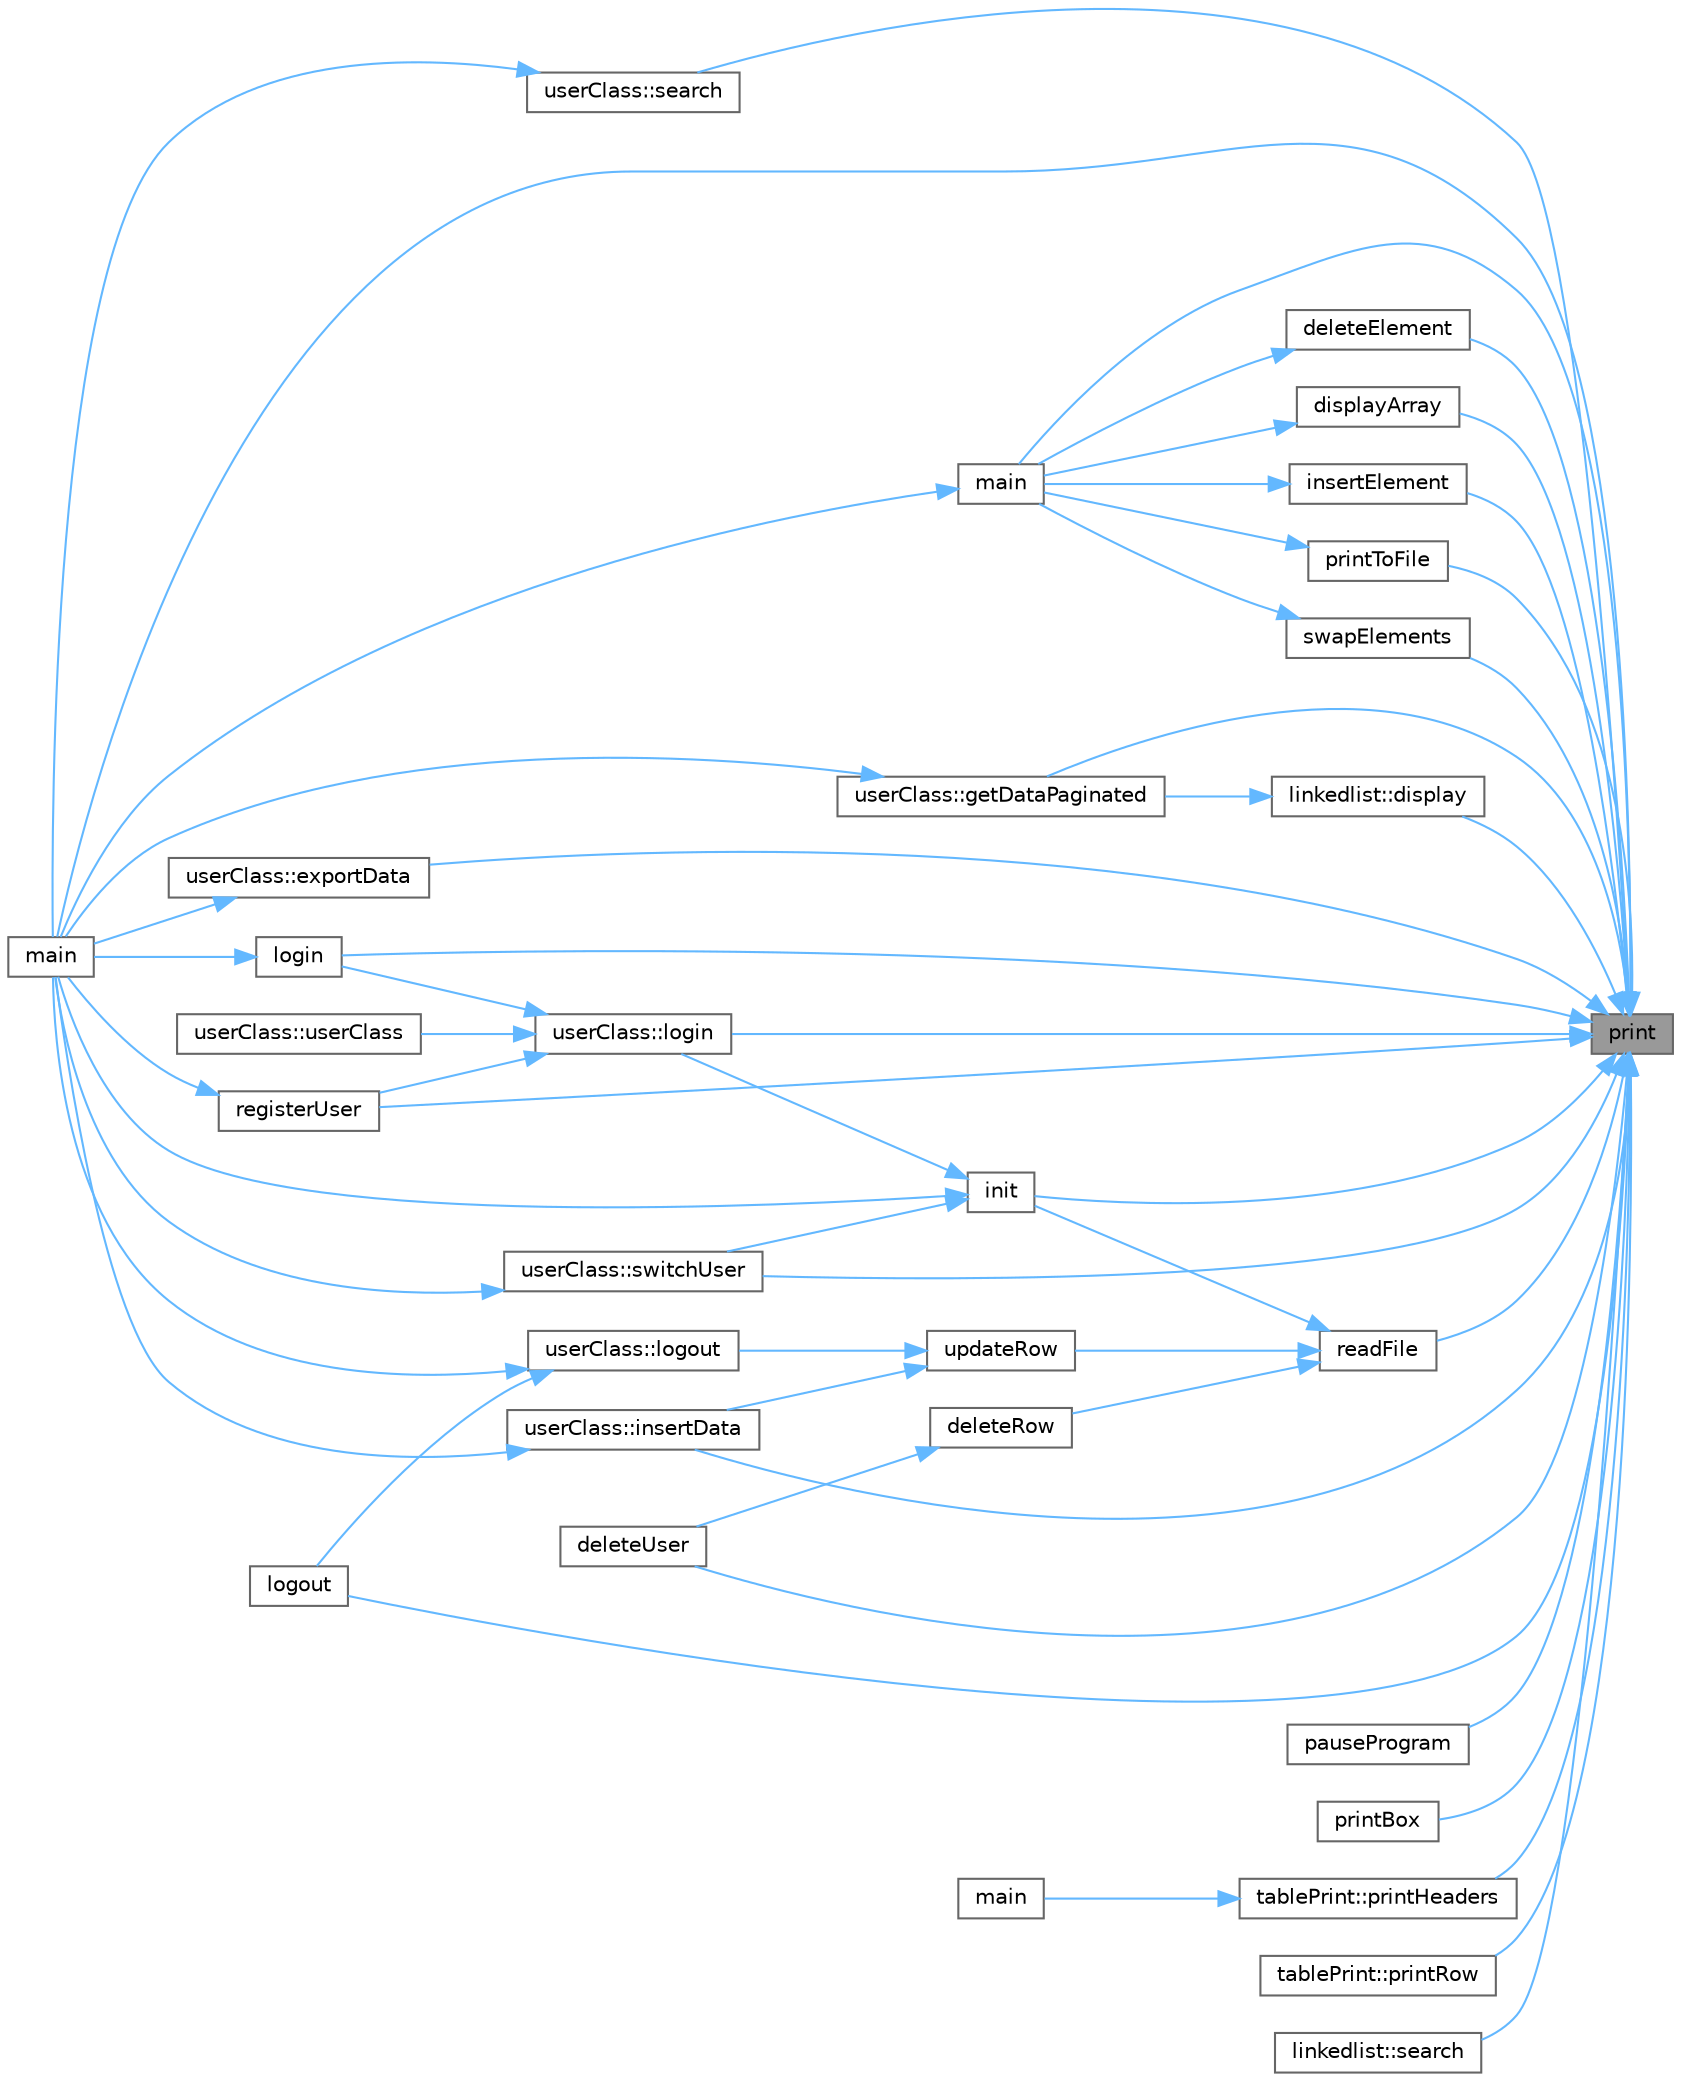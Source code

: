 digraph "print"
{
 // LATEX_PDF_SIZE
  bgcolor="transparent";
  edge [fontname=Helvetica,fontsize=10,labelfontname=Helvetica,labelfontsize=10];
  node [fontname=Helvetica,fontsize=10,shape=box,height=0.2,width=0.4];
  rankdir="RL";
  Node1 [id="Node000001",label="print",height=0.2,width=0.4,color="gray40", fillcolor="grey60", style="filled", fontcolor="black",tooltip="print the value to the console with new line at the end"];
  Node1 -> Node2 [id="edge1_Node000001_Node000002",dir="back",color="steelblue1",style="solid",tooltip=" "];
  Node2 [id="Node000002",label="deleteElement",height=0.2,width=0.4,color="grey40", fillcolor="white", style="filled",URL="$alternative_8cpp.html#acc369601e2ff697e3e0c3af9077f91ff",tooltip="delete an element at a given position"];
  Node2 -> Node3 [id="edge2_Node000002_Node000003",dir="back",color="steelblue1",style="solid",tooltip=" "];
  Node3 [id="Node000003",label="main",height=0.2,width=0.4,color="grey40", fillcolor="white", style="filled",URL="$alternative_8cpp.html#ae66f6b31b5ad750f1fe042a706a4e3d4",tooltip=" "];
  Node3 -> Node4 [id="edge3_Node000003_Node000004",dir="back",color="steelblue1",style="solid",tooltip=" "];
  Node4 [id="Node000004",label="main",height=0.2,width=0.4,color="grey40", fillcolor="white", style="filled",URL="$main_8cpp.html#abf9e6b7e6f15df4b525a2e7705ba3089",tooltip=" "];
  Node1 -> Node5 [id="edge4_Node000001_Node000005",dir="back",color="steelblue1",style="solid",tooltip=" "];
  Node5 [id="Node000005",label="deleteUser",height=0.2,width=0.4,color="grey40", fillcolor="white", style="filled",URL="$handle_login_8h.html#a5d4609d2909c970a4d788ec0fc8d6025",tooltip=" "];
  Node1 -> Node6 [id="edge5_Node000001_Node000006",dir="back",color="steelblue1",style="solid",tooltip=" "];
  Node6 [id="Node000006",label="linkedlist::display",height=0.2,width=0.4,color="grey40", fillcolor="white", style="filled",URL="$classlinkedlist.html#a78ff144256ca60b4d8a00e178a666d62",tooltip=" "];
  Node6 -> Node7 [id="edge6_Node000006_Node000007",dir="back",color="steelblue1",style="solid",tooltip=" "];
  Node7 [id="Node000007",label="userClass::getDataPaginated",height=0.2,width=0.4,color="grey40", fillcolor="white", style="filled",URL="$classuser_class.html#a9a2ebda767ed608c0d7e49b5b11f2bb8",tooltip=" "];
  Node7 -> Node4 [id="edge7_Node000007_Node000004",dir="back",color="steelblue1",style="solid",tooltip=" "];
  Node1 -> Node8 [id="edge8_Node000001_Node000008",dir="back",color="steelblue1",style="solid",tooltip=" "];
  Node8 [id="Node000008",label="displayArray",height=0.2,width=0.4,color="grey40", fillcolor="white", style="filled",URL="$alternative_8cpp.html#aa85b538c6b430f28a30a213baf5087d9",tooltip="Display the array contents."];
  Node8 -> Node3 [id="edge9_Node000008_Node000003",dir="back",color="steelblue1",style="solid",tooltip=" "];
  Node1 -> Node9 [id="edge10_Node000001_Node000009",dir="back",color="steelblue1",style="solid",tooltip=" "];
  Node9 [id="Node000009",label="userClass::exportData",height=0.2,width=0.4,color="grey40", fillcolor="white", style="filled",URL="$classuser_class.html#ae8bb266d36aadb672a15109a1ab418c1",tooltip=" "];
  Node9 -> Node4 [id="edge11_Node000009_Node000004",dir="back",color="steelblue1",style="solid",tooltip=" "];
  Node1 -> Node7 [id="edge12_Node000001_Node000007",dir="back",color="steelblue1",style="solid",tooltip=" "];
  Node1 -> Node10 [id="edge13_Node000001_Node000010",dir="back",color="steelblue1",style="solid",tooltip=" "];
  Node10 [id="Node000010",label="init",height=0.2,width=0.4,color="grey40", fillcolor="white", style="filled",URL="$handle_file_8h.html#a465748fcb73f6bb90dbedfe874880d1e",tooltip="loads the csv file into a hashmap"];
  Node10 -> Node11 [id="edge14_Node000010_Node000011",dir="back",color="steelblue1",style="solid",tooltip=" "];
  Node11 [id="Node000011",label="userClass::login",height=0.2,width=0.4,color="grey40", fillcolor="white", style="filled",URL="$classuser_class.html#af5b6d3a63d1f25888b12ef3f090d1a60",tooltip=" "];
  Node11 -> Node12 [id="edge15_Node000011_Node000012",dir="back",color="steelblue1",style="solid",tooltip=" "];
  Node12 [id="Node000012",label="login",height=0.2,width=0.4,color="grey40", fillcolor="white", style="filled",URL="$handle_login_8h.html#a878b04d70dac6053169eac3c7374c33d",tooltip=" "];
  Node12 -> Node4 [id="edge16_Node000012_Node000004",dir="back",color="steelblue1",style="solid",tooltip=" "];
  Node11 -> Node13 [id="edge17_Node000011_Node000013",dir="back",color="steelblue1",style="solid",tooltip=" "];
  Node13 [id="Node000013",label="registerUser",height=0.2,width=0.4,color="grey40", fillcolor="white", style="filled",URL="$handle_login_8h.html#a236eccfa527cfa844403d6f0373ca92c",tooltip=" "];
  Node13 -> Node4 [id="edge18_Node000013_Node000004",dir="back",color="steelblue1",style="solid",tooltip=" "];
  Node11 -> Node14 [id="edge19_Node000011_Node000014",dir="back",color="steelblue1",style="solid",tooltip=" "];
  Node14 [id="Node000014",label="userClass::userClass",height=0.2,width=0.4,color="grey40", fillcolor="white", style="filled",URL="$classuser_class.html#ae9a9f0fba02a755747facfc3d850a8b2",tooltip=" "];
  Node10 -> Node4 [id="edge20_Node000010_Node000004",dir="back",color="steelblue1",style="solid",tooltip=" "];
  Node10 -> Node15 [id="edge21_Node000010_Node000015",dir="back",color="steelblue1",style="solid",tooltip=" "];
  Node15 [id="Node000015",label="userClass::switchUser",height=0.2,width=0.4,color="grey40", fillcolor="white", style="filled",URL="$classuser_class.html#a0788fec4d4dba518980ad9b236f27d01",tooltip=" "];
  Node15 -> Node4 [id="edge22_Node000015_Node000004",dir="back",color="steelblue1",style="solid",tooltip=" "];
  Node1 -> Node16 [id="edge23_Node000001_Node000016",dir="back",color="steelblue1",style="solid",tooltip=" "];
  Node16 [id="Node000016",label="userClass::insertData",height=0.2,width=0.4,color="grey40", fillcolor="white", style="filled",URL="$classuser_class.html#a794f8cb3d28d7c05efe84250e0330346",tooltip=" "];
  Node16 -> Node4 [id="edge24_Node000016_Node000004",dir="back",color="steelblue1",style="solid",tooltip=" "];
  Node1 -> Node17 [id="edge25_Node000001_Node000017",dir="back",color="steelblue1",style="solid",tooltip=" "];
  Node17 [id="Node000017",label="insertElement",height=0.2,width=0.4,color="grey40", fillcolor="white", style="filled",URL="$alternative_8cpp.html#aab382ddee73c6b98a146f3df5b13b4ad",tooltip="Insert an element at a given position."];
  Node17 -> Node3 [id="edge26_Node000017_Node000003",dir="back",color="steelblue1",style="solid",tooltip=" "];
  Node1 -> Node11 [id="edge27_Node000001_Node000011",dir="back",color="steelblue1",style="solid",tooltip=" "];
  Node1 -> Node12 [id="edge28_Node000001_Node000012",dir="back",color="steelblue1",style="solid",tooltip=" "];
  Node1 -> Node18 [id="edge29_Node000001_Node000018",dir="back",color="steelblue1",style="solid",tooltip=" "];
  Node18 [id="Node000018",label="logout",height=0.2,width=0.4,color="grey40", fillcolor="white", style="filled",URL="$handle_login_8h.html#abdaf66e0d0efcf2cf8a4de589917cdc6",tooltip=" "];
  Node1 -> Node3 [id="edge30_Node000001_Node000003",dir="back",color="steelblue1",style="solid",tooltip=" "];
  Node1 -> Node4 [id="edge31_Node000001_Node000004",dir="back",color="steelblue1",style="solid",tooltip=" "];
  Node1 -> Node19 [id="edge32_Node000001_Node000019",dir="back",color="steelblue1",style="solid",tooltip=" "];
  Node19 [id="Node000019",label="pauseProgram",height=0.2,width=0.4,color="grey40", fillcolor="white", style="filled",URL="$snippets_8h.html#a272a042294701c0b5fca0519df33aa20",tooltip=" "];
  Node1 -> Node20 [id="edge33_Node000001_Node000020",dir="back",color="steelblue1",style="solid",tooltip=" "];
  Node20 [id="Node000020",label="printBox",height=0.2,width=0.4,color="grey40", fillcolor="white", style="filled",URL="$consoleprint_8h.html#a815b41444e15ef6e9c4f4a30d549c7b6",tooltip="Print the text in the center horizontally and upper vertically of the terminal."];
  Node1 -> Node21 [id="edge34_Node000001_Node000021",dir="back",color="steelblue1",style="solid",tooltip=" "];
  Node21 [id="Node000021",label="tablePrint::printHeaders",height=0.2,width=0.4,color="grey40", fillcolor="white", style="filled",URL="$classtable_print.html#a79126cbf307e97fa66e161f7e636b180",tooltip=" "];
  Node21 -> Node22 [id="edge35_Node000021_Node000022",dir="back",color="steelblue1",style="solid",tooltip=" "];
  Node22 [id="Node000022",label="main",height=0.2,width=0.4,color="grey40", fillcolor="white", style="filled",URL="$test_8cpp.html#abf9e6b7e6f15df4b525a2e7705ba3089",tooltip=" "];
  Node1 -> Node23 [id="edge36_Node000001_Node000023",dir="back",color="steelblue1",style="solid",tooltip=" "];
  Node23 [id="Node000023",label="tablePrint::printRow",height=0.2,width=0.4,color="grey40", fillcolor="white", style="filled",URL="$classtable_print.html#a56e795514d792a5be0fcae6f5479ff9c",tooltip=" "];
  Node1 -> Node24 [id="edge37_Node000001_Node000024",dir="back",color="steelblue1",style="solid",tooltip=" "];
  Node24 [id="Node000024",label="printToFile",height=0.2,width=0.4,color="grey40", fillcolor="white", style="filled",URL="$alternative_8cpp.html#a7a0b1a9f7391b4858a9dc52a23c5a276",tooltip="Print the array contents to a file."];
  Node24 -> Node3 [id="edge38_Node000024_Node000003",dir="back",color="steelblue1",style="solid",tooltip=" "];
  Node1 -> Node25 [id="edge39_Node000001_Node000025",dir="back",color="steelblue1",style="solid",tooltip=" "];
  Node25 [id="Node000025",label="readFile",height=0.2,width=0.4,color="grey40", fillcolor="white", style="filled",URL="$handle_file_8h.html#a5b0c648b10e6d480634c0ff6c5b2628b",tooltip="Read the file and store the content in a string."];
  Node25 -> Node26 [id="edge40_Node000025_Node000026",dir="back",color="steelblue1",style="solid",tooltip=" "];
  Node26 [id="Node000026",label="deleteRow",height=0.2,width=0.4,color="grey40", fillcolor="white", style="filled",URL="$handle_file_8h.html#abc8a8d27d59923435671c296955d3789",tooltip="Get the row from the csvData."];
  Node26 -> Node5 [id="edge41_Node000026_Node000005",dir="back",color="steelblue1",style="solid",tooltip=" "];
  Node25 -> Node10 [id="edge42_Node000025_Node000010",dir="back",color="steelblue1",style="solid",tooltip=" "];
  Node25 -> Node27 [id="edge43_Node000025_Node000027",dir="back",color="steelblue1",style="solid",tooltip=" "];
  Node27 [id="Node000027",label="updateRow",height=0.2,width=0.4,color="grey40", fillcolor="white", style="filled",URL="$handle_file_8h.html#afcf150167e14c5ebca50a99e0a799ced",tooltip="update the row in the file"];
  Node27 -> Node16 [id="edge44_Node000027_Node000016",dir="back",color="steelblue1",style="solid",tooltip=" "];
  Node27 -> Node28 [id="edge45_Node000027_Node000028",dir="back",color="steelblue1",style="solid",tooltip=" "];
  Node28 [id="Node000028",label="userClass::logout",height=0.2,width=0.4,color="grey40", fillcolor="white", style="filled",URL="$classuser_class.html#a6033dcb7a6e64a7340959e1098cc61ef",tooltip=" "];
  Node28 -> Node18 [id="edge46_Node000028_Node000018",dir="back",color="steelblue1",style="solid",tooltip=" "];
  Node28 -> Node4 [id="edge47_Node000028_Node000004",dir="back",color="steelblue1",style="solid",tooltip=" "];
  Node1 -> Node13 [id="edge48_Node000001_Node000013",dir="back",color="steelblue1",style="solid",tooltip=" "];
  Node1 -> Node29 [id="edge49_Node000001_Node000029",dir="back",color="steelblue1",style="solid",tooltip=" "];
  Node29 [id="Node000029",label="userClass::search",height=0.2,width=0.4,color="grey40", fillcolor="white", style="filled",URL="$classuser_class.html#a1be5cb440c10ddf6f949d96365740bfd",tooltip=" "];
  Node29 -> Node4 [id="edge50_Node000029_Node000004",dir="back",color="steelblue1",style="solid",tooltip=" "];
  Node1 -> Node30 [id="edge51_Node000001_Node000030",dir="back",color="steelblue1",style="solid",tooltip=" "];
  Node30 [id="Node000030",label="linkedlist::search",height=0.2,width=0.4,color="grey40", fillcolor="white", style="filled",URL="$classlinkedlist.html#ac7d554d32d81be077e8a24fd8175dfa4",tooltip=" "];
  Node1 -> Node31 [id="edge52_Node000001_Node000031",dir="back",color="steelblue1",style="solid",tooltip=" "];
  Node31 [id="Node000031",label="swapElements",height=0.2,width=0.4,color="grey40", fillcolor="white", style="filled",URL="$alternative_8cpp.html#a9d467e51f99d5f359d7c4220801c575d",tooltip="swap two elements at given positions"];
  Node31 -> Node3 [id="edge53_Node000031_Node000003",dir="back",color="steelblue1",style="solid",tooltip=" "];
  Node1 -> Node15 [id="edge54_Node000001_Node000015",dir="back",color="steelblue1",style="solid",tooltip=" "];
}
